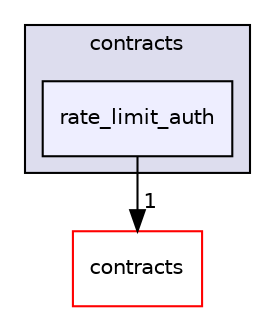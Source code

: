 digraph "tests/tests/contracts/rate_limit_auth" {
  compound=true
  node [ fontsize="10", fontname="Helvetica"];
  edge [ labelfontsize="10", labelfontname="Helvetica"];
  subgraph clusterdir_6f31b2120e9a1f54f012fd36c25d91e0 {
    graph [ bgcolor="#ddddee", pencolor="black", label="contracts" fontname="Helvetica", fontsize="10", URL="dir_6f31b2120e9a1f54f012fd36c25d91e0.html"]
  dir_c54dcb6d7ba1f6553f6d2ec8f0c2bd81 [shape=box, label="rate_limit_auth", style="filled", fillcolor="#eeeeff", pencolor="black", URL="dir_c54dcb6d7ba1f6553f6d2ec8f0c2bd81.html"];
  }
  dir_ae9b15dd87e066e1908bbd90e8f38627 [shape=box label="contracts" fillcolor="white" style="filled" color="red" URL="dir_ae9b15dd87e066e1908bbd90e8f38627.html"];
  dir_c54dcb6d7ba1f6553f6d2ec8f0c2bd81->dir_ae9b15dd87e066e1908bbd90e8f38627 [headlabel="1", labeldistance=1.5 headhref="dir_001900_000000.html"];
}
